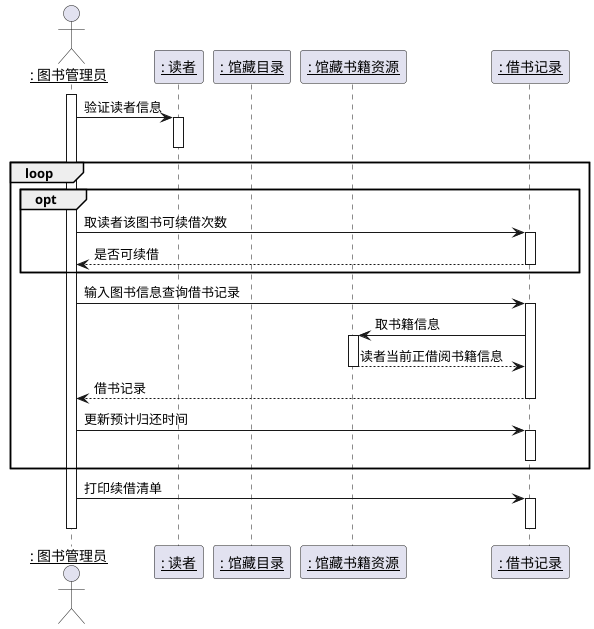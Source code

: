 @startuml
actor ": 图书管理员" as 图书管理员
participant ": 读者" as 读者
participant ": 馆藏目录" as 馆藏目录
participant ": 馆藏书籍资源" as 馆藏书籍资源
participant ": 借书记录" as 借书记录
skinparam sequenceParticipant underline
activate 图书管理员
图书管理员->读者:验证读者信息
activate 读者
deactivate 读者
loop
opt
图书管理员->借书记录:取读者该图书可续借次数
activate 借书记录
借书记录-->图书管理员:是否可续借
deactivate 借书记录
end
图书管理员->借书记录:输入图书信息查询借书记录
activate 借书记录
借书记录->馆藏书籍资源:取书籍信息
activate 馆藏书籍资源
馆藏书籍资源-->借书记录:读者当前正借阅书籍信息
deactivate 馆藏书籍资源
借书记录-->图书管理员:借书记录
deactivate 借书记录
图书管理员->借书记录:更新预计归还时间
activate 借书记录
deactivate 借书记录
end
图书管理员->借书记录:打印续借清单
activate 借书记录
deactivate 借书记录
deactivate 图书管理员
@enduml